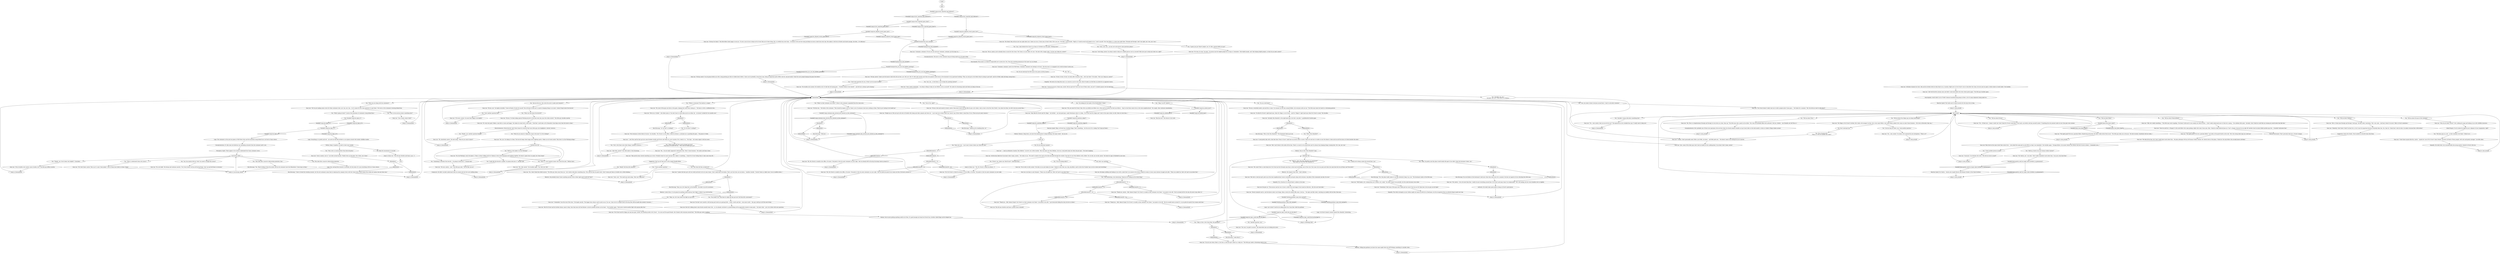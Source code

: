 # CONTAINERYARD / EASY-LEO
# A simpleton dockyard-worker. Only person besides Evrart and Mega-Rich left in the container yard. He's making a banner.
# ==================================================
digraph G {
	  0 [label="START"];
	  1 [label="input"];
	  2 [label="You: \"You're Ubi, right?\""];
	  3 [label="IsKimHere()"];
	  4 [label="IsKimHere()", shape=diamond];
	  5 [label="!(IsKimHere())", shape=diamond];
	  6 [label="Jump to: [leomainhub]"];
	  7 [label="Variable[\"backyard.leo_hub_reached\"]"];
	  8 [label="Variable[\"backyard.leo_hub_reached\"]", shape=diamond];
	  9 [label="!(Variable[\"backyard.leo_hub_reached\"])", shape=diamond];
	  10 [label="Easy Leo: \"But she's a real nice girl, grew up in this here neighbourhood, knows everybody and gets along with everyone, real pillar of the community one day, I'm sure.\""];
	  11 [label="Jump to: [leomainhub]"];
	  12 [label="You: Keep the amazement to yourself."];
	  13 [label="Easy Leo: \"Actually, Miss Beaufort is the right-hand man, but she's a lay-dee,\" a goodhearted chuckle again."];
	  14 [label="You: \"What do you mean by 'taking this soup to the men'? Is it for striking?\""];
	  15 [label="Easy Leo: \"No trouble at all, mister. No trouble at all. It's like that old saying goes -- *wisdom withers if not shared* -- and old Leo is always up for sharing.\""];
	  16 [label="You: \"I have another question.\""];
	  17 [label="IsKimHere()"];
	  18 [label="IsKimHere()", shape=diamond];
	  19 [label="!(IsKimHere())", shape=diamond];
	  20 [label="Easy Leo: \"No, I don't think they killed anyone.\" The little guy shies away from you. \"Let's better talk about something else. Titus and his boys do good work, I don't wanna get them in trouble over a little drinking...\""];
	  21 [label="Easy Leo: \"Oh that one...\" He looks at the container. \"That should be empty as far as I know. Lots of containers here have nothing in them. They're just waiting to be loaded up.\""];
	  22 [label="You: \"Looks like the borscht is spiked, I'm gonna look into it.\" (Accept task)"];
	  23 [label="Easy Leo: \"Once he said he's a *dragon* to this mob fellow who came picking a fight with some Union men. Heh, I think he really believed Jean-Luc *was* a dragon, because he ran right off. Another time he almost killed another guy, but... I shouldn't talk about that.\""];
	  24 [label="You: \"I'm looking for the leader of the Dockworkers' Union.\""];
	  25 [label="You: \"No you fucking didn't!\""];
	  26 [label="Easy Leo: \"Ohh, he's really something...\" The little man starts laughing. \"He doesn't talk much to me usually, but when he does... I don't really understand most of what he's saying...\" He suddenly falls quiet. \"Actually, I don't think he would like me running my mouth about him like that.\""];
	  27 [label="Variable[\"cargo.evrart_reported_mail_delivery\"]"];
	  28 [label="Variable[\"cargo.evrart_reported_mail_delivery\"]", shape=diamond];
	  29 [label="!(Variable[\"cargo.evrart_reported_mail_delivery\"])", shape=diamond];
	  30 [label="Variable[\"cargo.leo_altgreet_evrart_quest_two\"]"];
	  31 [label="Variable[\"cargo.leo_altgreet_evrart_quest_two\"]", shape=diamond];
	  32 [label="!(Variable[\"cargo.leo_altgreet_evrart_quest_two\"])", shape=diamond];
	  33 [label="Easy Leo: \"Left with the first autumn rains and didn't come back before the trees where green again.\" The little guy chuckles again."];
	  34 [label="Easy Leo: \"Oh, the Whirling's cook. He makes it. Them is always talking with Mr. Mañana in that weird language and laughing together. He doesn't speak what we speak, he's from Graad.\""];
	  35 [label="Rhetoric: Telling the gardener you know her name might throw her off? Perhaps something to consider, later..."];
	  36 [label="Jump to: [leomainhub]"];
	  37 [label="IsHourBetween(22,  7)"];
	  38 [label="IsHourBetween(22,  7)", shape=diamond];
	  39 [label="!(IsHourBetween(22,  7))", shape=diamond];
	  40 [label="Jump to: [ask_around]"];
	  41 [label="Jump to: [ask_around]"];
	  42 [label="Easy Leo: \"Evrart, Evrart, Evrart, he looks after everyone. Huh... well, hey there!\" He smiles. \"How can I help you, mister?\""];
	  43 [label="You: \"Easy now, Leo -- I just want to know where can I find this man.\""];
	  44 [label="You: Don't interrupt Leo."];
	  45 [label="You: \"Got it. But there were other things I needed to discuss...\""];
	  46 [label="Easy Leo: \"The night guard? Oh, he's a peculiar fellow,\" Leo looks at the guard booth on the wall. \"He's the strong silent type you could say.\""];
	  47 [label="You: \"Leo, Leo... in the future, can we keep this greeting shorter?\""];
	  48 [label="IsKimHere()"];
	  49 [label="IsKimHere()", shape=diamond];
	  50 [label="!(IsKimHere())", shape=diamond];
	  51 [label="Jump to: [leomainhub]"];
	  52 [label="You: \"This looks like a massive redecorating operation, Kim.\""];
	  53 [label="Jump to: [leomainhub]"];
	  54 [label="Jump to: [successing_check]"];
	  55 [label="You: This looks like a massive redecorating operation."];
	  56 [label="You: \"So *no one's* working?\""];
	  57 [label="Variable[\"cargo.container_kim_noticed_your_interest_in_the_container\"]"];
	  58 [label="Variable[\"cargo.container_kim_noticed_your_interest_in_the_container\"]", shape=diamond];
	  59 [label="!(Variable[\"cargo.container_kim_noticed_your_interest_in_the_container\"])", shape=diamond];
	  60 [label="Easy Leo: \"Oh yes, I've been taking special Whirling borscht to the men every day since the strike started.\" The little guy chuckles merrily."];
	  61 [label="Encyclopedia: The accent is so thick it's impossible not to notice he's Ubi. From the vanishing peninsula of Ubi Sunt? (sic) on Mundi."];
	  62 [label="Easy Leo: He keeps nodding and looking at you with a smile that's too sincere to be clever. Finally he seems to loose some internal struggle and adds: \"Them was naked too, that's all I got to say about that.\""];
	  63 [label="Easy Leo: \"Who do you mean, mister?\" He's rubbing his nape and looking at you with childlike innocence."];
	  64 [label="Easy Leo: \"Uh... sure, mister, what can Leo do for you?\" The expression on his wrinkled face says *I really want to help you*."];
	  65 [label="Variable[\"backyard.leo_you_saw_the_blabber_greeting\"]"];
	  66 [label="Variable[\"backyard.leo_you_saw_the_blabber_greeting\"]", shape=diamond];
	  67 [label="!(Variable[\"backyard.leo_you_saw_the_blabber_greeting\"])", shape=diamond];
	  68 [label="Easy Leo: \"Oh, mister... I do a lot more than that. I really do most everything around here. Mr. Evrart said many times I'm irreplaceable.\" He's still smiling, but his voice trembles ever so slightly."];
	  69 [label="Easy Leo: Too late! Leo's mouth is still moving and words are spewing forth... words, words and look -- even more words -- this guy could go on till the end of days."];
	  70 [label="You: \"What's in that container over there?\" (Point to the container suspended from the crane arm.)"];
	  71 [label="Easy Leo: \"Oh no, mister, you've already done so much for the Union. The Union is in your debt, for sure.\" He nods with a happy smile. \"So how can I help you, mister?\""];
	  72 [label="IsHourBetween(22,  7)"];
	  73 [label="IsHourBetween(22,  7)", shape=diamond];
	  74 [label="!(IsHourBetween(22,  7))", shape=diamond];
	  75 [label="Jump to: [ask_around]"];
	  76 [label="You: Don't say anything."];
	  77 [label="Jump to: [Easy Leo: \"\"Oh, Mr. Evrart is where he always...\"]"];
	  78 [label="ask_around"];
	  79 [label="You: \"Tell me about Measurehead.\""];
	  80 [label="You: \"Tell me about René.\""];
	  81 [label="Inland Empire: You do realize he might be just a figment of your imagination, right?"];
	  82 [label="Easy Leo: \"Oh hey, Mr. Harry!\" The little fellow looks happy to see you. \"It sure is nice of you to help out Mr. Evrart like you've been doing. He's so awfully busy most days -- he doesn't even eat the turnip porridge me missus sends him every day. She makes it with lots of butter and sliced sausage, she does... It's delicious.\""];
	  83 [label="Logic: Everything is so pretty and red -- you and Leo look like brothers as you glance around with similar childlike wonder."];
	  84 [label="You: \"Okay, Leo, let's hear about this fight you got into.\""];
	  85 [label="Easy Leo: \"Sometimes I feel some of the guys don't really get how much I bust my ass for them here, but you guys are all right.\""];
	  86 [label="Easy Leo: \"Oh, absolutely, mister.\" He nods along. \"What do you want to know?\""];
	  87 [label="Easy Leo: \"Yes, yes, I'm taking it to them. The borscht keeps them happy and in fighting spirits. Makes you all warm inside. They brew it in the Whirling-in-Rags.\""];
	  88 [label="Jump to: [leomainhub]"];
	  89 [label="Jump to: [leomainhub]"];
	  90 [label="Logic: Yes, moving from inwards to outwards. By the looks of it soon everything will be in Union colours."];
	  91 [label="Kim Kitsuragi: \"Who is this Miss Beaufort?\" The lieutenant looks up at Leo."];
	  92 [label="Physical Instrument: That's precisely what he is. Evrart's dragon."];
	  93 [label="Easy Leo: \"Thank you, mister... Heh! Almost forgot! Mr. Evrart is usually in that container over there.\" Leo points to his left. \"But he already left for the day. He never stays after 22.\""];
	  94 [label="Jump to: [leomainhub]"];
	  95 [label="Easy Leo: \"I see you are not a Union man, mister. Did you get lost? You're not one of them scabs, are you?\" A shadow passes over his kind face."];
	  96 [label="Easy Leo: \"I'm like Mr. Evrart's right-hand man, when Mr. Edgar is out of town -- and Mr. *Edgar's* right hand man when Mr. Evrart is away!\" He chuckles."];
	  97 [label="Kim Kitsuragi: \"Yes, this place really seems to run like clockwork. Keep it up, Leo.\" The lieutenant smiles at the little man."];
	  98 [label="Easy Leo: \"Oh I don't know, mister. They say it's some *chee-mikals*. Most of them have labels on them I think.\""];
	  99 [label="Jump to: [leomainhub]"];
	  100 [label="Easy Leo: \"A real pretty lady with a skin like those 'Doux & Sucre' candy bars my missus likes so much. Them are real nice to suckle on once the dinner is done and me and the missus sit down besides the radio.\""];
	  101 [label="You: \"Too rowdy? Leo, what kind of a fight did they get into? Did they kill a mercenary?\""];
	  102 [label="You: \"Really? Did they kill someone?\""];
	  103 [label="Easy Leo: \"Sure, sure.\" The small man nods along. \"How can I help you?\""];
	  104 [label="Variable[\"plaza.rene_know_dead\"]"];
	  105 [label="Variable[\"plaza.rene_know_dead\"]", shape=diamond];
	  106 [label="!(Variable[\"plaza.rene_know_dead\"])", shape=diamond];
	  107 [label="Easy Leo: \"Uh... sure, mister,\" he seems a bit surprised by your abruptness. \"What is it?\""];
	  108 [label="You: \"Tell me about the guy in the container.\""];
	  109 [label="You: \"I think you're doing a great job around here, Leo.\""];
	  110 [label="Easy Leo: \"Not everyone is down there of course,\" he chuckles, \"Mr. Evrart is in his office, where he always is, and Jean-Luc is guarding the gate...\" He pauses to think."];
	  111 [label="Electrochemistry: Power-borscht, huh? Never heard of a borscht that turns little guys into dogfighters. Alcohol, however..."];
	  112 [label="You: \"I had some questions for you, if that's not too much trouble?\""];
	  113 [label="Jump to: [leomainhub]"];
	  114 [label="IsKimHere()"];
	  115 [label="IsKimHere()", shape=diamond];
	  116 [label="!(IsKimHere())", shape=diamond];
	  117 [label="Easy Leo: \"Yes sure, I'm glad to answer.\" His benevolent eyes are looking into yours."];
	  118 [label="Composure: He didn't actually understand what you meant and now he's just nodding along."];
	  119 [label="Jump to: [leomainhub]"];
	  120 [label="Easy Leo: \"All the boys liked her if you know what I mean, mister...\" He winks at you. \"We used to sneak in her yard in the dark and peek through the window. One time we saw Miss Bellows with a fellow. Yes we did, yes we did, mister.\" He looks for signs of disbelief in your eyes."];
	  121 [label="You: \"Leo, you seem to know everyone around here, I want to ask about someone.\""];
	  122 [label="You: \"What is underneath these red covers?\""];
	  123 [label="Logic: The containers in the yard are green in Wild Pines livery and the mountain rising behind Leo is all red in Union colours."];
	  124 [label="Easy Leo: \"Mr. Harry! Boy, old Leo sure was right about you! I knew you was a Union man at heart when I first saw you.\" He takes a quick breath. \"Right as I turned around and looked at you, I said to myself: 'Now that fellow is a union man right there. Through and through.' And I was right, yes I was, yes I was.\""];
	  125 [label="Variable[\"cargo.evrart_reported_garry_door\"]"];
	  126 [label="Variable[\"cargo.evrart_reported_garry_door\"]", shape=diamond];
	  127 [label="!(Variable[\"cargo.evrart_reported_garry_door\"])", shape=diamond];
	  128 [label="Easy Leo: \"Sure thing, mister. I'm always ready to help out a helpful person such as yourself. Folks have got to help each other out, right?\""];
	  129 [label="Easy Leo: \"I'm not sure what a fixer is, but she is a real nice girl. Smart as a whip too.\" The little guy smiles a disarming smile at you."];
	  130 [label="Kim Kitsuragi: \"Told you.\""];
	  131 [label="Jump to: [leomainhub]"];
	  132 [label="Easy Leo: \"Oh sure, mister... sure.\" The little guy nods. \"You do that, yes sir.\""];
	  133 [label="Empathy: The look in his deep blue eyes is as sincere as you've ever seen. Kind of makes you feel like an asshole for no apparent reason."];
	  134 [label="Easy Leo: \"But I can't listen to the radio all the time. There's so much to do around here and I'm always busy keeping things running here. Yes I am, yes I am.\""];
	  135 [label="Conceptualization: He's probably one of those rare specimens who are born when two drunk seamen stumble on top of each other on the deck amidst a storm so violent it flings whales around."];
	  136 [label="Jump to: [leomainhub]"];
	  137 [label="You: \"Are you the Leo, who wrote the note to make more banners?\""];
	  138 [label="Authority: He really takes great pride in being in Evrart's good graces."];
	  139 [label="You: \"Leo, I only tolerate the Union to as long as it furthers my own goals. Nothing more.\""];
	  140 [label="Jump to: [leomainhub]"];
	  141 [label="Untitled hub (04)"];
	  142 [label="Easy Leo: \"The night guard? He was a peculiar fellow. Headstrong and proud. We didn't really talk all that much.\" The little guy looks you in the eye. \"He died recently. Somethink with his ticker...\""];
	  143 [label="Easy Leo: \"Container, container, used to be Wild Pines. Container, container now belongs to Evrart!\" The tiny man is so engaged in his work he doesn't notice you."];
	  144 [label="Easy Leo: \"Guys like Mr. Evrart and Mr. Edgar -- his brother -- are real good guys, made Martinaise what it is today... Mr. Evrart and Mr. Edgar and I went to the same school, we did, when we were boys...\""];
	  145 [label="Easy Leo: \"... had an arithmetics teacher, Miss Bellows.\" Leo let's out a little chuckle. \"Her real name was Miss Bellams, she was a real pretty lady, but when she got mad...\" He starts laughing."];
	  146 [label="Easy Leo: \"I guess the boys got a bit too rowdy and had to let out some steam. I don't really know the details. That's just how boys are you know...\" Another chuckle. \"I haven't been in a fight since I was in middle-school...\""];
	  147 [label="Easy Leo: \"Container, container, I'll turn you nice and red. Container, container, put the logos on...\""];
	  148 [label="Jump to: [ask_around]"];
	  149 [label="You: \"Sure. Let me ask you about something else?\""];
	  150 [label="You: \"Hi!\""];
	  151 [label="You: \"What's going on here?\" (Look at the mountains of containers rising behind him.)"];
	  152 [label="You: Variable[\"cargo.leo_logic_rc\"]"];
	  153 [label="Variable[\"cargo.leo_logic_rc\"]", shape=diamond];
	  154 [label="!(Variable[\"cargo.leo_logic_rc\"])", shape=diamond];
	  155 [label="IsKimHere()"];
	  156 [label="IsKimHere()", shape=diamond];
	  157 [label="!(IsKimHere())", shape=diamond];
	  158 [label="Easy Leo: \"Just, some of the other guys don't look too kindly on the scabbing-kind, if you know what I mean, mister.\""];
	  159 [label="Volition: Keep it together, no need to show your wonder."];
	  160 [label="Easy Leo: \"Mr. Martin, yes.\" Leo nods. \"Don't really remember much about him. I was just a boy back then.\""];
	  161 [label="Jump to: [leomainhub]"];
	  162 [label="Easy Leo: \"People say us Ubis are up to all sorts of trouble with sheep and other animals and what not -- I just want you to know there was *never* any of that where I come from. No sir. Those are just nasty rumours.\""];
	  163 [label="Jump to: [leomainhub]"];
	  164 [label="Jump to: [ask_around]"];
	  165 [label="Easy Leo: \"Bye bye now!\" He returns to his work."];
	  166 [label="Easy Leo: \"Oh I'm just making some covers for them containers here, yes I am, yes I am... So it's easier for the crane operators to spot them.\" He waves at the containers towering behind him."];
	  167 [label="Easy Leo: \"Him and his boys stirred something up in town. Probably drank too much and got into a fight or something... I heard Mr. Evrart telling them to take some time off...\""];
	  168 [label="Easy Leo: \"Mr. Evrart and Mr. Edgar are real nice guys, mister. You should go talk to Mr. Evrart -- I'm sure you'll be good friends. He's friends with everyone around here.\" The little guy starts coughing."];
	  169 [label="Easy Leo: \"He's a Union man through and through. Good guy.\" He falls silent, hesitating. \"He's very calm... laid back. Doesn't do much. Talks to Evrart sometimes.\""];
	  170 [label="You: \"Tell me about Titus.\""];
	  171 [label="Easy Leo: \"I don't know anyone like this, mister -- maybe he's one of Mr. Evrart's fancy friends. He knows all kinds of fancy people, with suits and perdy carriages.\" Leo falls silent."];
	  172 [label="hubology hub"];
	  173 [label="Variable[\"cargo.leo_altgreet_evrart_quest_one\"]"];
	  174 [label="Variable[\"cargo.leo_altgreet_evrart_quest_one\"]", shape=diamond];
	  175 [label="!(Variable[\"cargo.leo_altgreet_evrart_quest_one\"])", shape=diamond];
	  176 [label="Easy Leo: They lived on the same street their entire lives -- even dated the same girl on and off for as long I can remember.\" He chuckles again. \"Strange fellows, but mister Martin was always real nice to me in school... I remember once...\""];
	  177 [label="Jump to: [leomainhub]"];
	  178 [label="Variable[\"cargo.leo_exited_once\"]"];
	  179 [label="Variable[\"cargo.leo_exited_once\"]", shape=diamond];
	  180 [label="!(Variable[\"cargo.leo_exited_once\"])", shape=diamond];
	  181 [label="Reaction Speed: Okay, so Evrart has a brother Edgar. That's something -- but the rest of it is taking *too* long my friend..."];
	  182 [label="Variable[\"plaza.gaston_said_he_taugh_claire_brothers_in_gymnasium\"]"];
	  183 [label="Variable[\"plaza.gaston_said_he_taugh_claire_brothers_in_gymnasium\"]", shape=diamond];
	  184 [label="!(Variable[\"plaza.gaston_said_he_taugh_claire_brothers_in_gymnasium\"])", shape=diamond];
	  185 [label="Easy Leo: \"Oh, Mr. Evrart is usually in his office, of course.\" He points to the two joint containers on your right. \"But you gotta be quick if you wanna see him. He leaves around 22.\""];
	  186 [label="leomainhub"];
	  187 [label="You: \"Let me stop you there, Leo, I had another question.\""];
	  188 [label="Easy Leo: Leo leans in and whispers: \"Them was all naked too. That's all I got to say about that.\""];
	  189 [label="Easy Leo: \"Mr. Evrart doesn't really want me to talk to people about Union guys...\" He thinks for a moment. \"But who did you want to talk about?\""];
	  190 [label="You: \"Tell me about Mañana.\""];
	  191 [label="Easy Leo: \"...but Titus and his boys got into some drunken trouble and Evrart sent them on a nice vacation. For a week or so...\" He stops -- but seems eager to tell you more."];
	  192 [label="Easy Leo: \"Oh, Titus is a longshoreman through and through, he was born on a boat, they say.\" The little man rubs a patch on his elbow. \"His veins are probably filled with saltwater I tell you, hehehe -- nice friendly sort old Titus is.\""];
	  193 [label="IsKimHere()"];
	  194 [label="IsKimHere()", shape=diamond];
	  195 [label="!(IsKimHere())", shape=diamond];
	  196 [label="Kim Kitsuragi: You see disdain in the lieutenant's dark eyes when they meet yours for a moment. He does not approve of you ridiculing this little man."];
	  197 [label="Easy Leo: \"Sure is mister, sure is!\" Leo looks around merrily. \"Really livens up the place. Yes it does, yes it does.\""];
	  198 [label="Perception (Sight): There appear to be cisterns underneath the Union container covers."];
	  199 [label="Logic: So Evrart trained a lawyer named Miss Beaufort. Interesting."];
	  200 [label="Variable[\"cargo.leo_logic_could_this_be_the_fixer\"]"];
	  201 [label="Variable[\"cargo.leo_logic_could_this_be_the_fixer\"]", shape=diamond];
	  202 [label="!(Variable[\"cargo.leo_logic_could_this_be_the_fixer\"])", shape=diamond];
	  203 [label="Easy Leo: \"Thank you... Heh! Almost forgot! Mr. Evrart is in that container over there.\" Leo points to his left. \"I got distracted telling the story, but he's in there.\""];
	  204 [label="You: \"What was that about the borscht?\""];
	  205 [label="Easy Leo: \"Of course, mister. I'm more than happy to be helpful.\""];
	  206 [label="Easy Leo: \"Thank you... Heh! Almost forgot! Mr. Evrart is usually in that container over there.\" Leo points to his left. \"But he usually leaves around 22, so you gotta be quick if you wanna catch him.\""];
	  207 [label="IsHourBetween(20,  21)"];
	  208 [label="IsHourBetween(20,  21)", shape=diamond];
	  209 [label="!(IsHourBetween(20,  21))", shape=diamond];
	  210 [label="Easy Leo: Now he's talking about some drunk sawmill owner who... no, he already switched to a prized fishing rod he apparently owned at some point... You know what -- just cut in there with your questions."];
	  211 [label="You: \"Very interesting, very interesting. Thank you for telling me the whole thing.\""];
	  212 [label="You: \"What trouble did Titus and his friends get into?\"\n\"What kind of trouble did this... Titus and his friends get into?\""];
	  213 [label="Easy Leo: \"Oh... I'm not really supposed to talk about that. That's Union business.\" He smiles and leans closer."];
	  214 [label="Easy Leo: \"I remember I was the runt of the class.\" He laughs merrily. \"The bigger boys always used to pick on me. You see, I had a bit of a temper back in the day, flew off the handle like nobody's business...\""];
	  215 [label="Easy Leo: \"Uh... I'd best not... I mean I could, but I don't think Mr. Evrart would like it very much, you better ask him yourself, mister.\" If anything the ever present smile on Leo's face gets even warmer."];
	  216 [label="You: \"Yeah, I'm pretty sure this place would totally fall apart if you didn't shine the bossman's shoes, Leo.\""];
	  217 [label="Empathy: The white rectangle on your clothes might not mean an awful lot in Martinaise, but the recognition from an authority figure made Leo's day."];
	  218 [label="You: \"But what did they actually do?\""];
	  219 [label="Easy Leo: \"Oh hey, mister! I'm not gonna bother you with a long greeting just like we talked about before. I know you're probably a busy-busy man, being an important police officer and all, and personally I think the more people keeping the peace the better.\""];
	  220 [label="IsKimHere()"];
	  221 [label="IsKimHere()", shape=diamond];
	  222 [label="!(IsKimHere())", shape=diamond];
	  223 [label="Kim Kitsuragi: \"Looks like it.\""];
	  224 [label="You: \"Hold up, who makes it at the Whirling?\""];
	  225 [label="Rhetoric: He probably doesn't know anything anyway. Who in their right mind would tell *him*?"];
	  226 [label="Reaction Speed: Mr. Martin -- Gaston also taught History and Human Studies to the Claire brothers."];
	  227 [label="Easy Leo: \"Yes-yes, everybody needs a job and this is mine. I'm Leonard, by the way, Leonard Bellec, but everyone calls me Leo.\" The little man raises his hand in a welcoming gesture."];
	  228 [label="Easy Leo: \"Mr. Edgar is Mr. Evrart's brother. He's looks a bit younger, he does, but a very smart fellow, very smart fellow indeed. He's away on some Union business... Not even in Revachol, they say...\""];
	  229 [label="You: \"Hold on, who's this Miss Beaufort you mentioned?\"\n\"Kim asked you who this Miss Beaufort is.\""];
	  230 [label="Jump to: [leomainhub]"];
	  231 [label="Jump to: [ask_around]"];
	  232 [label="You: \"The fancy guy in a suit -- in that container over there.\" (Point to it.)"];
	  233 [label="Jump to: [ask_around]"];
	  234 [label="Easy Leo: \"Well thanks a lot, coming from you it means a lot, really.\" You didn't think it was possible, but the smile becomes even wider."];
	  235 [label="successing_check"];
	  236 [label="Easy Leo: \"No, not really.\" He shrugs and continues merrily: \"Mr. Evrart doesn't tell me all the big things. Says I go and tell them to everyone.\""];
	  237 [label="You: Do not interrupt the little man in his joyous activity. [Leave.]"];
	  238 [label="You: \"Who's Miss Beaufort?\""];
	  239 [label="Jump to: [leomainhub]"];
	  240 [label="Rhetoric: Look at him, it's not gonna be anything useful anyway. Don't fight it. Better to go with the flow."];
	  241 [label="IsKimHere()"];
	  242 [label="IsKimHere()", shape=diamond];
	  243 [label="!(IsKimHere())", shape=diamond];
	  244 [label="Easy Leo: \"Honestly. I don't know *what* he does for us, but it must be important because everybody likes him. Yes, they do. I think that's what he does, he makes everyone feel a little better.\""];
	  245 [label="Variable[\"cargo.leo_mentions_edgar\"]"];
	  246 [label="Variable[\"cargo.leo_mentions_edgar\"]", shape=diamond];
	  247 [label="!(Variable[\"cargo.leo_mentions_edgar\"])", shape=diamond];
	  248 [label="Easy Leo: \"I mean, I don't personally mind, folks is just folks, you know -- and folks gotta eat...\" He doesn't seem to be waiting for you to answer."];
	  249 [label="You: \"What are you doing with the containers?\""];
	  250 [label="Easy Leo: \"Oh, most of the guys are down at the gates, keeping the scabs from coming in...\" He leans in with a confidential look..."];
	  251 [label="Easy Leo: \"Yes we did, we did, mister.\" He looks at you and shakes his head. \"Indeed we did. Him was a big, big fellow, used to drive the *troyka* near our'ses school and everything.\""];
	  252 [label="Rhetoric: He respects that word -- that's obvious."];
	  253 [label="Easy Leo: \"Like what, mister?\" His wide smile is truly disarming."];
	  254 [label="Conceptualization: The lyrics to this container-song are being made up as he goes along."];
	  255 [label="Jump to: [ask_around]"];
	  256 [label="Easy Leo: \"Sure, mister, about what?\""];
	  257 [label="You: \"Thanks, Leo. You've been very helpful!\" (Conclude.)"];
	  258 [label="Kim Kitsuragi: \"Yes. They're hiding it from the inside. All the red containers have the Débardeurs' Union logo on them.\""];
	  259 [label="Easy Leo: \"We're on a *strike* -- the whole union is! You don't have to work when you're on strike. Ha -- we haven't worked for two months now.\""];
	  260 [label="Jump to: [leomainhub]"];
	  261 [label="Jump to: [Easy Leo: \"The old man whistles and hums a jau...\"]"];
	  262 [label="You: \"I guess you just *know* people, Leo. It's like a special ability you got.\""];
	  263 [label="You: \"Another question, Leo.\""];
	  264 [label="You: \"Something is off about this borscht... I'm going to look into it.\" (Accept task.)"];
	  265 [label="You: \"That's it. I just wanted to know who wrote the note.\" (Refuse task.)"];
	  266 [label="Kim Kitsuragi: \"Thank you for clarifying that, sir.\""];
	  267 [label="Encyclopedia: South Safre? A lot of *bulk* chemical manufacturing going on there. A lot of cargo shipments being made too."];
	  268 [label="Suggestion: Oil for the wheels. Much needed in stressful times like these."];
	  269 [label="Easy Leo: \"Oh, Mr. Evrart is where he always is, in his office, of course.\" He points to the two joint containers on your right."];
	  270 [label="Jump to: [leomainhub]"];
	  271 [label="Empathy: He really feels very uncomfortable discussing matters related to Evrart with you."];
	  272 [label="You: \"Actually I wanna talk about something else.\""];
	  273 [label="You: \"Leo, has anyone told you *why* you need to change the covers?\""];
	  274 [label="Variable[\"cargo.leo_logic_rc\"]"];
	  275 [label="Variable[\"cargo.leo_logic_rc\"]", shape=diamond];
	  276 [label="!(Variable[\"cargo.leo_logic_rc\"])", shape=diamond];
	  277 [label="Easy Leo: He goes on: \"If me missus and me was to have a child I'd be real happy if she turned out like her... But she can't have kids.\""];
	  278 [label="listen_up"];
	  279 [label="Jump to: [leomainhub]"];
	  280 [label="Volition: Patience. Deep down, you have the mental power to keep listening. Not many would -- but you do."];
	  281 [label="Easy Leo: \"Sure, mister, absolutely -- I'm always willing to help out nice fellows such as yourself.\" He smiles his disarming smile and looks you deep in the eye."];
	  282 [label="Jump to: [leomainhub]"];
	  283 [label="Easy Leo: \"Suuuuure,\" he stretches the word. \"Who did you have in mind?\""];
	  284 [label="You: \"Cool. Another question then.\""];
	  285 [label="Jump to: [leomainhub]"];
	  286 [label="Easy Leo: \"Oh, I did, mister!\" He chuckles again. \"Yes I did, yes I did.\""];
	  287 [label="Jump to: [leomainhub]"];
	  288 [label="Easy Leo: \"Oh yes, born and raised in Iraesh, mister. Mum had to leave my dad after he got a bit violent, took us here to the New New World. I was about ten then, too old to lose my accent then...\""];
	  289 [label="You: \"Do you work here?\""];
	  290 [label="You: \"Okay, I'm off.\" [Leave.]"];
	  291 [label="You: Do not interrupt Leonard."];
	  292 [label="You: \"Evrart, Leo, where can I find Evrart?\" (Interrupt him.)"];
	  293 [label="You: \"Tell me about Evrart.\""];
	  294 [label="You: \"Actually I am, yes.\"\n\"Actually I am, yes. I even said so to Mañana.\""];
	  295 [label="Kim Kitsuragi: \"I hate to break this bonding moment, but the red containers mean they're replacing the company livery with the Union livery. Which means this strike isn't gonna stop any time soon.\""];
	  296 [label="Empathy: For a fraction of a second there's sadness in his eyes."];
	  297 [label="Conceptualization: It's like some red infection was spreading outwards from the container yard's core."];
	  298 [label="Kim Kitsuragi: \"So *no one* is working?\""];
	  299 [label="Suggestion: Don't go all *bad cop* on this simple friendly fellow."];
	  300 [label="IsKimHere()"];
	  301 [label="IsKimHere()", shape=diamond];
	  302 [label="!(IsKimHere())", shape=diamond];
	  303 [label="Volition: You're never getting anything useful out of him. It's good enough you found out Evrart has a brother called Edgar and he helped Leo."];
	  304 [label="You: \"I have another person in mind.\""];
	  305 [label="IsHourBetween(20,  21)"];
	  306 [label="IsHourBetween(20,  21)", shape=diamond];
	  307 [label="!(IsHourBetween(20,  21))", shape=diamond];
	  308 [label="You: \"Where is everyone? The harbour is empty.\""];
	  309 [label="You: \"Tell me about this Edgar guy you keep mentioning?\""];
	  310 [label="Easy Leo: \"We talk all the time, but I don't really know much about him... He plays pétanque with my old human studies teacher, Mr. Martin down at the plaza. I think he's the only fellow who actually knows old René.\""];
	  311 [label="Easy Leo: \"Oh hey, mister! I knew you'd be back to talk with old Leo here, yes I did, yes I did. It's like Lady Leriche said when she opened a bath house in the basement of my apartment building: *They can only get so far before they're aching to get back*. And lot of folks really did keep coming back...\""];
	  312 [label="Easy Leo: \"Oh no trouble at all, mister, noooo trouble at all,\" the little guy affirms merrily."];
	  313 [label="Jump to: [hubology hub]"];
	  314 [label="Easy Leo: \"It's true, it's true.\" he nods. \"I've had an eye for helpful people for as long as I remember. I like helpful people, and I like helping helpful people, so what do you need, mister?\""];
	  315 [label="Jump to: [leomainhub]"];
	  316 [label="You: \"Okay so this is the Union fixer, the gardener?\""];
	  317 [label="Easy Leo: \"Oh yes, yes,\" he replies excitedly. \"I leave all kinds of notes for myself. That old head of mine ain't so good at keeping things in no more. I almost forgot about the borscht.\""];
	  318 [label="Reaction Speed: The trade must've been lucrative for the trip to be so long."];
	  319 [label="Easy Leo: \"Oh, you want Mr. Evrart, then. He's an awfully nice fellow, he is. Him and his brother are both nice fellows -- they've lived their entire lives in this here neighbourhood.\" He coughs, then continues immediately..."];
	  320 [label="Easy Leo: \"Oh, Lizzy? She is a real sharp tool. Mr. Evrart put her through some fancy school and everything, east of the river. Four years she was gone and when she came back she was all fancy and *law-yerly*.\""];
	  321 [label="Easy Leo: \"Doctor Lemaitre said so, and she knows about such things. Been a doctor for almost fifty years, she has...\" He sighs and falls silent, watching you meekly with his blue, blue eyes."];
	  322 [label="Easy Leo: \"But Mr. Evrart and his brother always came to help. Once they beat old Noel Becker so bad he needed stitches on his head...\" He chuckles again. \"Noel never started another fight with anyone after this.\""];
	  323 [label="You: \"Wow, red is so much prettier than drab old green.\""];
	  324 [label="Easy Leo: \"It's very-very good. Makes a man feel so warm and happy.\" He shakes his head with a wide smile. \"I feel like I could take on Mr. Renaudin's boar-dogs every time the lunch is done.\""];
	  325 [label="Variable[\"whirling.gardener_main_hub_reached\"]"];
	  326 [label="Variable[\"whirling.gardener_main_hub_reached\"]", shape=diamond];
	  327 [label="!(Variable[\"whirling.gardener_main_hub_reached\"])", shape=diamond];
	  328 [label="Logic: Law school? Could he be talking about the Union fixer, AKA the gardener."];
	  329 [label="You: \"Sure, sure, Leo... go easy now and answer some questions please.\""];
	  330 [label="Kim Kitsuragi: \"Easy, Leo, let's keep this on the Hardies.\" He looks to you for assistance."];
	  331 [label="Volition: Stay on this *Miss Beaufort* topic."];
	  332 [label="You: \"Hold up, Gaston was your human studies teacher?\""];
	  333 [label="Easy Leo: \"Oh, Mr. Evrart is usually in his office, of course.\" He points to the two joint containers on your right. \"But he already left for the day. He always leaves around 22.\""];
	  334 [label="Jump to: [ask_around]"];
	  335 [label="You: \"Thanks, Leo. Another question though?\""];
	  336 [label="Easy Leo: \"All kinds of places he visits. Him and his brother both do when they're on a vacation. Right now it's Mr. Evrart's turn to look after the Union, but last year he spent a whole winter in South Safre.\" He chuckles."];
	  337 [label="You: \"No, of course not!\"\n\"What is it with you people and scabs?\"
"];
	  338 [label="Jump to: [leomainhub]"];
	  339 [label="Easy Leo: The old man whistles and hums a jaunty tune to himself."];
	  0 -> 1
	  1 -> 27
	  2 -> 288
	  3 -> 4
	  3 -> 5
	  4 -> 130
	  5 -> 161
	  6 -> 186
	  7 -> 8
	  7 -> 9
	  8 -> 65
	  9 -> 147
	  10 -> 296
	  11 -> 186
	  12 -> 261
	  13 -> 114
	  14 -> 87
	  15 -> 282
	  16 -> 103
	  17 -> 18
	  17 -> 19
	  18 -> 298
	  19 -> 56
	  20 -> 225
	  21 -> 57
	  22 -> 132
	  23 -> 92
	  24 -> 319
	  25 -> 251
	  26 -> 23
	  27 -> 28
	  27 -> 29
	  28 -> 30
	  29 -> 125
	  30 -> 32
	  30 -> 31
	  31 -> 7
	  32 -> 124
	  33 -> 267
	  34 -> 264
	  34 -> 265
	  34 -> 22
	  35 -> 140
	  36 -> 186
	  37 -> 38
	  37 -> 39
	  38 -> 333
	  39 -> 207
	  40 -> 78
	  41 -> 78
	  42 -> 133
	  43 -> 37
	  44 -> 337
	  45 -> 253
	  46 -> 310
	  47 -> 281
	  48 -> 49
	  48 -> 50
	  49 -> 97
	  50 -> 234
	  51 -> 186
	  52 -> 258
	  53 -> 186
	  54 -> 235
	  55 -> 90
	  56 -> 110
	  57 -> 58
	  57 -> 59
	  58 -> 3
	  59 -> 161
	  60 -> 324
	  61 -> 143
	  62 -> 211
	  63 -> 81
	  64 -> 136
	  65 -> 66
	  65 -> 67
	  66 -> 219
	  67 -> 311
	  68 -> 138
	  69 -> 210
	  70 -> 21
	  71 -> 53
	  72 -> 73
	  72 -> 74
	  73 -> 93
	  74 -> 305
	  75 -> 78
	  76 -> 62
	  77 -> 269
	  78 -> 293
	  78 -> 170
	  78 -> 108
	  78 -> 79
	  78 -> 80
	  78 -> 272
	  78 -> 309
	  78 -> 190
	  79 -> 26
	  80 -> 104
	  81 -> 232
	  82 -> 88
	  83 -> 159
	  84 -> 214
	  85 -> 217
	  86 -> 131
	  87 -> 141
	  88 -> 186
	  89 -> 186
	  90 -> 54
	  91 -> 100
	  92 -> 231
	  93 -> 6
	  94 -> 186
	  95 -> 338
	  95 -> 294
	  96 -> 13
	  97 -> 234
	  98 -> 54
	  99 -> 186
	  100 -> 134
	  101 -> 69
	  102 -> 20
	  103 -> 315
	  104 -> 105
	  104 -> 106
	  105 -> 142
	  106 -> 46
	  107 -> 75
	  108 -> 63
	  109 -> 48
	  110 -> 191
	  111 -> 14
	  111 -> 335
	  112 -> 15
	  113 -> 186
	  114 -> 115
	  114 -> 116
	  115 -> 91
	  116 -> 238
	  117 -> 163
	  118 -> 287
	  119 -> 186
	  120 -> 25
	  120 -> 76
	  120 -> 292
	  121 -> 189
	  122 -> 98
	  123 -> 297
	  124 -> 329
	  124 -> 139
	  124 -> 262
	  125 -> 126
	  125 -> 127
	  126 -> 173
	  127 -> 7
	  128 -> 53
	  129 -> 35
	  130 -> 161
	  131 -> 186
	  132 -> 118
	  133 -> 95
	  134 -> 331
	  135 -> 255
	  136 -> 186
	  137 -> 317
	  138 -> 270
	  139 -> 71
	  140 -> 186
	  141 -> 224
	  141 -> 264
	  141 -> 22
	  141 -> 265
	  142 -> 164
	  143 -> 237
	  143 -> 150
	  144 -> 245
	  145 -> 120
	  146 -> 300
	  147 -> 254
	  148 -> 78
	  149 -> 256
	  150 -> 42
	  151 -> 152
	  152 -> 153
	  152 -> 154
	  153 -> 274
	  154 -> 274
	  155 -> 156
	  155 -> 157
	  156 -> 295
	  157 -> 89
	  158 -> 186
	  159 -> 323
	  159 -> 12
	  160 -> 182
	  161 -> 186
	  162 -> 241
	  163 -> 186
	  164 -> 78
	  166 -> 149
	  166 -> 151
	  167 -> 299
	  168 -> 303
	  169 -> 244
	  170 -> 192
	  171 -> 271
	  172 -> 216
	  172 -> 109
	  172 -> 229
	  173 -> 174
	  173 -> 175
	  174 -> 7
	  175 -> 82
	  176 -> 304
	  176 -> 332
	  177 -> 186
	  178 -> 179
	  178 -> 180
	  180 -> 165
	  181 -> 280
	  182 -> 184
	  182 -> 183
	  183 -> 226
	  184 -> 148
	  185 -> 36
	  186 -> 289
	  186 -> 2
	  186 -> 121
	  186 -> 290
	  186 -> 70
	  186 -> 137
	  186 -> 308
	  186 -> 24
	  186 -> 249
	  187 -> 107
	  188 -> 211
	  189 -> 78
	  190 -> 169
	  191 -> 212
	  191 -> 45
	  192 -> 135
	  193 -> 194
	  193 -> 195
	  194 -> 196
	  195 -> 68
	  196 -> 68
	  197 -> 155
	  198 -> 235
	  199 -> 313
	  200 -> 201
	  200 -> 202
	  201 -> 316
	  201 -> 263
	  202 -> 313
	  203 -> 339
	  204 -> 60
	  205 -> 285
	  206 -> 94
	  207 -> 208
	  207 -> 209
	  208 -> 185
	  209 -> 269
	  210 -> 260
	  211 -> 72
	  212 -> 213
	  213 -> 167
	  214 -> 322
	  215 -> 233
	  216 -> 193
	  217 -> 270
	  218 -> 146
	  219 -> 113
	  220 -> 221
	  220 -> 222
	  221 -> 223
	  222 -> 129
	  223 -> 129
	  224 -> 34
	  225 -> 315
	  226 -> 148
	  227 -> 96
	  228 -> 187
	  228 -> 44
	  229 -> 320
	  230 -> 186
	  231 -> 78
	  232 -> 171
	  233 -> 78
	  234 -> 85
	  235 -> 257
	  235 -> 273
	  235 -> 52
	  235 -> 55
	  235 -> 122
	  236 -> 54
	  238 -> 100
	  239 -> 186
	  240 -> 84
	  240 -> 101
	  241 -> 242
	  241 -> 243
	  242 -> 266
	  243 -> 177
	  244 -> 268
	  245 -> 246
	  245 -> 247
	  246 -> 280
	  247 -> 181
	  248 -> 158
	  249 -> 166
	  250 -> 259
	  251 -> 188
	  252 -> 10
	  253 -> 11
	  254 -> 61
	  255 -> 78
	  256 -> 51
	  257 -> 312
	  258 -> 54
	  259 -> 17
	  260 -> 186
	  261 -> 340
	  262 -> 314
	  263 -> 117
	  264 -> 132
	  265 -> 286
	  266 -> 177
	  267 -> 318
	  268 -> 231
	  269 -> 279
	  270 -> 186
	  271 -> 41
	  272 -> 64
	  273 -> 236
	  274 -> 275
	  274 -> 276
	  275 -> 123
	  276 -> 83
	  277 -> 321
	  278 -> 43
	  278 -> 291
	  279 -> 186
	  280 -> 278
	  281 -> 282
	  282 -> 186
	  283 -> 334
	  284 -> 205
	  285 -> 186
	  286 -> 239
	  287 -> 186
	  288 -> 162
	  289 -> 227
	  290 -> 178
	  291 -> 145
	  292 -> 77
	  293 -> 215
	  294 -> 248
	  295 -> 89
	  296 -> 277
	  297 -> 198
	  298 -> 110
	  299 -> 16
	  299 -> 218
	  299 -> 102
	  300 -> 301
	  300 -> 302
	  301 -> 330
	  302 -> 84
	  302 -> 101
	  303 -> 230
	  304 -> 283
	  305 -> 306
	  305 -> 307
	  306 -> 206
	  307 -> 203
	  308 -> 250
	  309 -> 228
	  310 -> 176
	  311 -> 112
	  311 -> 47
	  312 -> 99
	  313 -> 172
	  314 -> 53
	  315 -> 186
	  316 -> 220
	  317 -> 204
	  317 -> 284
	  318 -> 40
	  319 -> 144
	  320 -> 252
	  321 -> 325
	  322 -> 168
	  323 -> 197
	  324 -> 111
	  325 -> 326
	  325 -> 327
	  326 -> 328
	  327 -> 199
	  328 -> 200
	  329 -> 128
	  330 -> 240
	  331 -> 172
	  332 -> 160
	  333 -> 119
	  334 -> 78
	  335 -> 86
	  336 -> 33
	  337 -> 248
	  338 -> 186
	  339 -> 186
}

